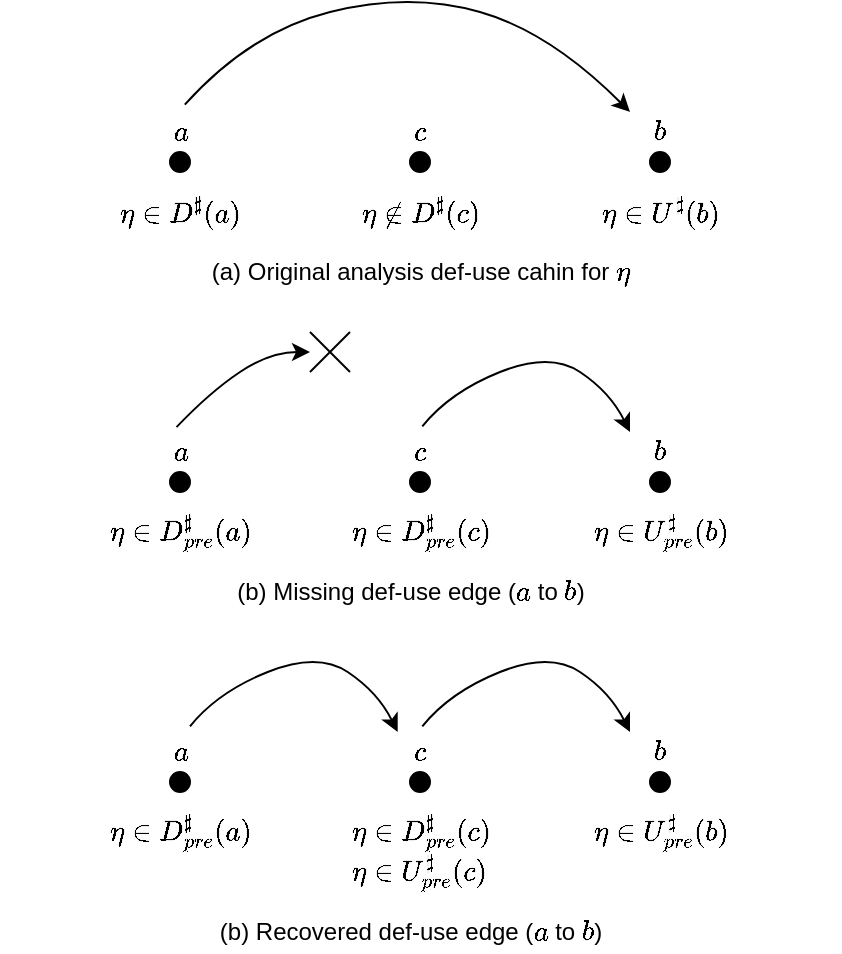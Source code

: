 <mxfile version="14.9.8" type="device"><diagram id="fkxhWFiwo8ZdZKcRF_iV" name="Page-1"><mxGraphModel dx="1422" dy="730" grid="1" gridSize="10" guides="1" tooltips="1" connect="1" arrows="1" fold="1" page="1" pageScale="1" pageWidth="827" pageHeight="1169" math="1" shadow="0"><root><mxCell id="0"/><mxCell id="1" parent="0"/><mxCell id="wl8m7VFqyXaXngQ-wY5V-1" value="" style="ellipse;whiteSpace=wrap;html=1;aspect=fixed;fillColor=#000000;" vertex="1" parent="1"><mxGeometry x="200" y="320" width="10" height="10" as="geometry"/></mxCell><mxCell id="wl8m7VFqyXaXngQ-wY5V-2" value="" style="ellipse;whiteSpace=wrap;html=1;aspect=fixed;fillColor=#000000;" vertex="1" parent="1"><mxGeometry x="320" y="320" width="10" height="10" as="geometry"/></mxCell><mxCell id="wl8m7VFqyXaXngQ-wY5V-5" value="" style="ellipse;whiteSpace=wrap;html=1;aspect=fixed;fillColor=#000000;" vertex="1" parent="1"><mxGeometry x="440" y="320" width="10" height="10" as="geometry"/></mxCell><mxCell id="wl8m7VFqyXaXngQ-wY5V-6" value="$$\eta \in D^{\sharp}(a)$$" style="text;html=1;align=center;verticalAlign=middle;resizable=0;points=[];autosize=1;strokeColor=none;" vertex="1" parent="1"><mxGeometry x="130" y="340" width="150" height="20" as="geometry"/></mxCell><mxCell id="wl8m7VFqyXaXngQ-wY5V-7" value="$$\eta \notin D^{\sharp}(c)$$" style="text;html=1;align=center;verticalAlign=middle;resizable=0;points=[];autosize=1;strokeColor=none;" vertex="1" parent="1"><mxGeometry x="240" y="340" width="170" height="20" as="geometry"/></mxCell><mxCell id="wl8m7VFqyXaXngQ-wY5V-8" value="$$\eta \in U^{\sharp}(b)$$" style="text;html=1;align=center;verticalAlign=middle;resizable=0;points=[];autosize=1;strokeColor=none;" vertex="1" parent="1"><mxGeometry x="370" y="340" width="150" height="20" as="geometry"/></mxCell><mxCell id="wl8m7VFqyXaXngQ-wY5V-9" value="$$a$$" style="text;html=1;align=center;verticalAlign=middle;resizable=0;points=[];autosize=1;strokeColor=none;" vertex="1" parent="1"><mxGeometry x="180" y="300" width="50" height="20" as="geometry"/></mxCell><mxCell id="wl8m7VFqyXaXngQ-wY5V-10" value="$$b$$" style="text;html=1;align=center;verticalAlign=middle;resizable=0;points=[];autosize=1;strokeColor=none;" vertex="1" parent="1"><mxGeometry x="420" y="300" width="50" height="20" as="geometry"/></mxCell><mxCell id="wl8m7VFqyXaXngQ-wY5V-11" value="$$c$$" style="text;html=1;align=center;verticalAlign=middle;resizable=0;points=[];autosize=1;strokeColor=none;" vertex="1" parent="1"><mxGeometry x="300" y="300" width="50" height="20" as="geometry"/></mxCell><mxCell id="wl8m7VFqyXaXngQ-wY5V-12" value="" style="curved=1;endArrow=classic;html=1;exitX=0.548;exitY=-0.183;exitDx=0;exitDy=0;exitPerimeter=0;" edge="1" parent="1" source="wl8m7VFqyXaXngQ-wY5V-9"><mxGeometry width="50" height="50" relative="1" as="geometry"><mxPoint x="220" y="290" as="sourcePoint"/><mxPoint x="430" y="300" as="targetPoint"/><Array as="points"><mxPoint x="240" y="260"/><mxPoint x="320" y="240"/><mxPoint x="390" y="260"/></Array></mxGeometry></mxCell><mxCell id="wl8m7VFqyXaXngQ-wY5V-22" value="" style="ellipse;whiteSpace=wrap;html=1;aspect=fixed;fillColor=#000000;" vertex="1" parent="1"><mxGeometry x="200" y="480" width="10" height="10" as="geometry"/></mxCell><mxCell id="wl8m7VFqyXaXngQ-wY5V-23" value="" style="ellipse;whiteSpace=wrap;html=1;aspect=fixed;fillColor=#000000;" vertex="1" parent="1"><mxGeometry x="320" y="480" width="10" height="10" as="geometry"/></mxCell><mxCell id="wl8m7VFqyXaXngQ-wY5V-24" value="" style="ellipse;whiteSpace=wrap;html=1;aspect=fixed;fillColor=#000000;" vertex="1" parent="1"><mxGeometry x="440" y="480" width="10" height="10" as="geometry"/></mxCell><mxCell id="wl8m7VFqyXaXngQ-wY5V-25" value="$$\eta \in D^{\sharp}_{pre}(a)$$" style="text;html=1;align=center;verticalAlign=middle;resizable=0;points=[];autosize=1;strokeColor=none;" vertex="1" parent="1"><mxGeometry x="115" y="500" width="180" height="20" as="geometry"/></mxCell><mxCell id="wl8m7VFqyXaXngQ-wY5V-26" value="$$\eta \in D^{\sharp}_{pre}(c)$$" style="text;html=1;align=center;verticalAlign=middle;resizable=0;points=[];autosize=1;strokeColor=none;" vertex="1" parent="1"><mxGeometry x="235" y="500" width="180" height="20" as="geometry"/></mxCell><mxCell id="wl8m7VFqyXaXngQ-wY5V-27" value="$$\eta \in U^{\sharp}_{pre}(b)$$" style="text;html=1;align=center;verticalAlign=middle;resizable=0;points=[];autosize=1;strokeColor=none;" vertex="1" parent="1"><mxGeometry x="355" y="500" width="180" height="20" as="geometry"/></mxCell><mxCell id="wl8m7VFqyXaXngQ-wY5V-28" value="$$a$$" style="text;html=1;align=center;verticalAlign=middle;resizable=0;points=[];autosize=1;strokeColor=none;" vertex="1" parent="1"><mxGeometry x="180" y="460" width="50" height="20" as="geometry"/></mxCell><mxCell id="wl8m7VFqyXaXngQ-wY5V-29" value="$$b$$" style="text;html=1;align=center;verticalAlign=middle;resizable=0;points=[];autosize=1;strokeColor=none;" vertex="1" parent="1"><mxGeometry x="420" y="460" width="50" height="20" as="geometry"/></mxCell><mxCell id="wl8m7VFqyXaXngQ-wY5V-30" value="$$c$$" style="text;html=1;align=center;verticalAlign=middle;resizable=0;points=[];autosize=1;strokeColor=none;" vertex="1" parent="1"><mxGeometry x="300" y="460" width="50" height="20" as="geometry"/></mxCell><mxCell id="wl8m7VFqyXaXngQ-wY5V-31" value="" style="curved=1;endArrow=classic;html=1;exitX=0.523;exitY=-0.142;exitDx=0;exitDy=0;exitPerimeter=0;" edge="1" parent="1" source="wl8m7VFqyXaXngQ-wY5V-30"><mxGeometry width="50" height="50" relative="1" as="geometry"><mxPoint x="330" y="450" as="sourcePoint"/><mxPoint x="430" y="460" as="targetPoint"/><Array as="points"><mxPoint x="340" y="440"/><mxPoint x="390" y="420"/><mxPoint x="420" y="440"/></Array></mxGeometry></mxCell><mxCell id="wl8m7VFqyXaXngQ-wY5V-32" value="" style="curved=1;endArrow=classic;html=1;exitX=0.465;exitY=-0.121;exitDx=0;exitDy=0;exitPerimeter=0;" edge="1" parent="1" source="wl8m7VFqyXaXngQ-wY5V-28"><mxGeometry width="50" height="50" relative="1" as="geometry"><mxPoint x="370" y="570" as="sourcePoint"/><mxPoint x="270" y="420" as="targetPoint"/><Array as="points"><mxPoint x="220" y="440"/><mxPoint x="250" y="420"/></Array></mxGeometry></mxCell><mxCell id="wl8m7VFqyXaXngQ-wY5V-33" value="" style="endArrow=none;html=1;" edge="1" parent="1"><mxGeometry width="50" height="50" relative="1" as="geometry"><mxPoint x="270" y="410" as="sourcePoint"/><mxPoint x="290" y="430" as="targetPoint"/></mxGeometry></mxCell><mxCell id="wl8m7VFqyXaXngQ-wY5V-34" value="" style="endArrow=none;html=1;" edge="1" parent="1"><mxGeometry width="50" height="50" relative="1" as="geometry"><mxPoint x="270" y="430" as="sourcePoint"/><mxPoint x="290" y="410" as="targetPoint"/></mxGeometry></mxCell><mxCell id="wl8m7VFqyXaXngQ-wY5V-35" value="(a) Original analysis def-use cahin for \(\eta\)" style="text;html=1;align=center;verticalAlign=middle;resizable=0;points=[];autosize=1;strokeColor=none;" vertex="1" parent="1"><mxGeometry x="200" y="370" width="250" height="20" as="geometry"/></mxCell><mxCell id="wl8m7VFqyXaXngQ-wY5V-36" value="(b) Missing def-use edge (\(a\) to \(b\))" style="text;html=1;align=center;verticalAlign=middle;resizable=0;points=[];autosize=1;strokeColor=none;" vertex="1" parent="1"><mxGeometry x="210" y="530" width="220" height="20" as="geometry"/></mxCell><mxCell id="wl8m7VFqyXaXngQ-wY5V-37" value="" style="ellipse;whiteSpace=wrap;html=1;aspect=fixed;fillColor=#000000;" vertex="1" parent="1"><mxGeometry x="200" y="630" width="10" height="10" as="geometry"/></mxCell><mxCell id="wl8m7VFqyXaXngQ-wY5V-38" value="" style="ellipse;whiteSpace=wrap;html=1;aspect=fixed;fillColor=#000000;" vertex="1" parent="1"><mxGeometry x="320" y="630" width="10" height="10" as="geometry"/></mxCell><mxCell id="wl8m7VFqyXaXngQ-wY5V-39" value="" style="ellipse;whiteSpace=wrap;html=1;aspect=fixed;fillColor=#000000;" vertex="1" parent="1"><mxGeometry x="440" y="630" width="10" height="10" as="geometry"/></mxCell><mxCell id="wl8m7VFqyXaXngQ-wY5V-40" value="$$\eta \in D^{\sharp}_{pre}(a)$$" style="text;html=1;align=center;verticalAlign=middle;resizable=0;points=[];autosize=1;strokeColor=none;" vertex="1" parent="1"><mxGeometry x="115" y="650" width="180" height="20" as="geometry"/></mxCell><mxCell id="wl8m7VFqyXaXngQ-wY5V-41" value="$$\eta \in D^{\sharp}_{pre}(c)$$" style="text;html=1;align=center;verticalAlign=middle;resizable=0;points=[];autosize=1;strokeColor=none;" vertex="1" parent="1"><mxGeometry x="235" y="650" width="180" height="20" as="geometry"/></mxCell><mxCell id="wl8m7VFqyXaXngQ-wY5V-42" value="$$\eta \in U^{\sharp}_{pre}(b)$$" style="text;html=1;align=center;verticalAlign=middle;resizable=0;points=[];autosize=1;strokeColor=none;" vertex="1" parent="1"><mxGeometry x="355" y="650" width="180" height="20" as="geometry"/></mxCell><mxCell id="wl8m7VFqyXaXngQ-wY5V-43" value="$$a$$" style="text;html=1;align=center;verticalAlign=middle;resizable=0;points=[];autosize=1;strokeColor=none;" vertex="1" parent="1"><mxGeometry x="180" y="610" width="50" height="20" as="geometry"/></mxCell><mxCell id="wl8m7VFqyXaXngQ-wY5V-44" value="$$b$$" style="text;html=1;align=center;verticalAlign=middle;resizable=0;points=[];autosize=1;strokeColor=none;" vertex="1" parent="1"><mxGeometry x="420" y="610" width="50" height="20" as="geometry"/></mxCell><mxCell id="wl8m7VFqyXaXngQ-wY5V-45" value="$$c$$" style="text;html=1;align=center;verticalAlign=middle;resizable=0;points=[];autosize=1;strokeColor=none;" vertex="1" parent="1"><mxGeometry x="300" y="610" width="50" height="20" as="geometry"/></mxCell><mxCell id="wl8m7VFqyXaXngQ-wY5V-46" value="" style="curved=1;endArrow=classic;html=1;exitX=0.523;exitY=-0.142;exitDx=0;exitDy=0;exitPerimeter=0;" edge="1" parent="1" source="wl8m7VFqyXaXngQ-wY5V-45"><mxGeometry width="50" height="50" relative="1" as="geometry"><mxPoint x="330" y="600" as="sourcePoint"/><mxPoint x="430" y="610" as="targetPoint"/><Array as="points"><mxPoint x="340" y="590"/><mxPoint x="390" y="570"/><mxPoint x="420" y="590"/></Array></mxGeometry></mxCell><mxCell id="wl8m7VFqyXaXngQ-wY5V-50" value="(b) Recovered def-use edge (\(a\) to \(b\))" style="text;html=1;align=center;verticalAlign=middle;resizable=0;points=[];autosize=1;strokeColor=none;" vertex="1" parent="1"><mxGeometry x="200" y="700" width="240" height="20" as="geometry"/></mxCell><mxCell id="wl8m7VFqyXaXngQ-wY5V-51" value="" style="curved=1;endArrow=classic;html=1;exitX=0.523;exitY=-0.142;exitDx=0;exitDy=0;exitPerimeter=0;" edge="1" parent="1"><mxGeometry width="50" height="50" relative="1" as="geometry"><mxPoint x="210.0" y="607.16" as="sourcePoint"/><mxPoint x="313.85" y="610" as="targetPoint"/><Array as="points"><mxPoint x="223.85" y="590"/><mxPoint x="273.85" y="570"/><mxPoint x="303.85" y="590"/></Array></mxGeometry></mxCell><mxCell id="wl8m7VFqyXaXngQ-wY5V-52" value="$$\eta \in U^{\sharp}_{pre}(c)$$" style="text;html=1;align=center;verticalAlign=middle;resizable=0;points=[];autosize=1;strokeColor=none;" vertex="1" parent="1"><mxGeometry x="234" y="670" width="180" height="20" as="geometry"/></mxCell></root></mxGraphModel></diagram></mxfile>